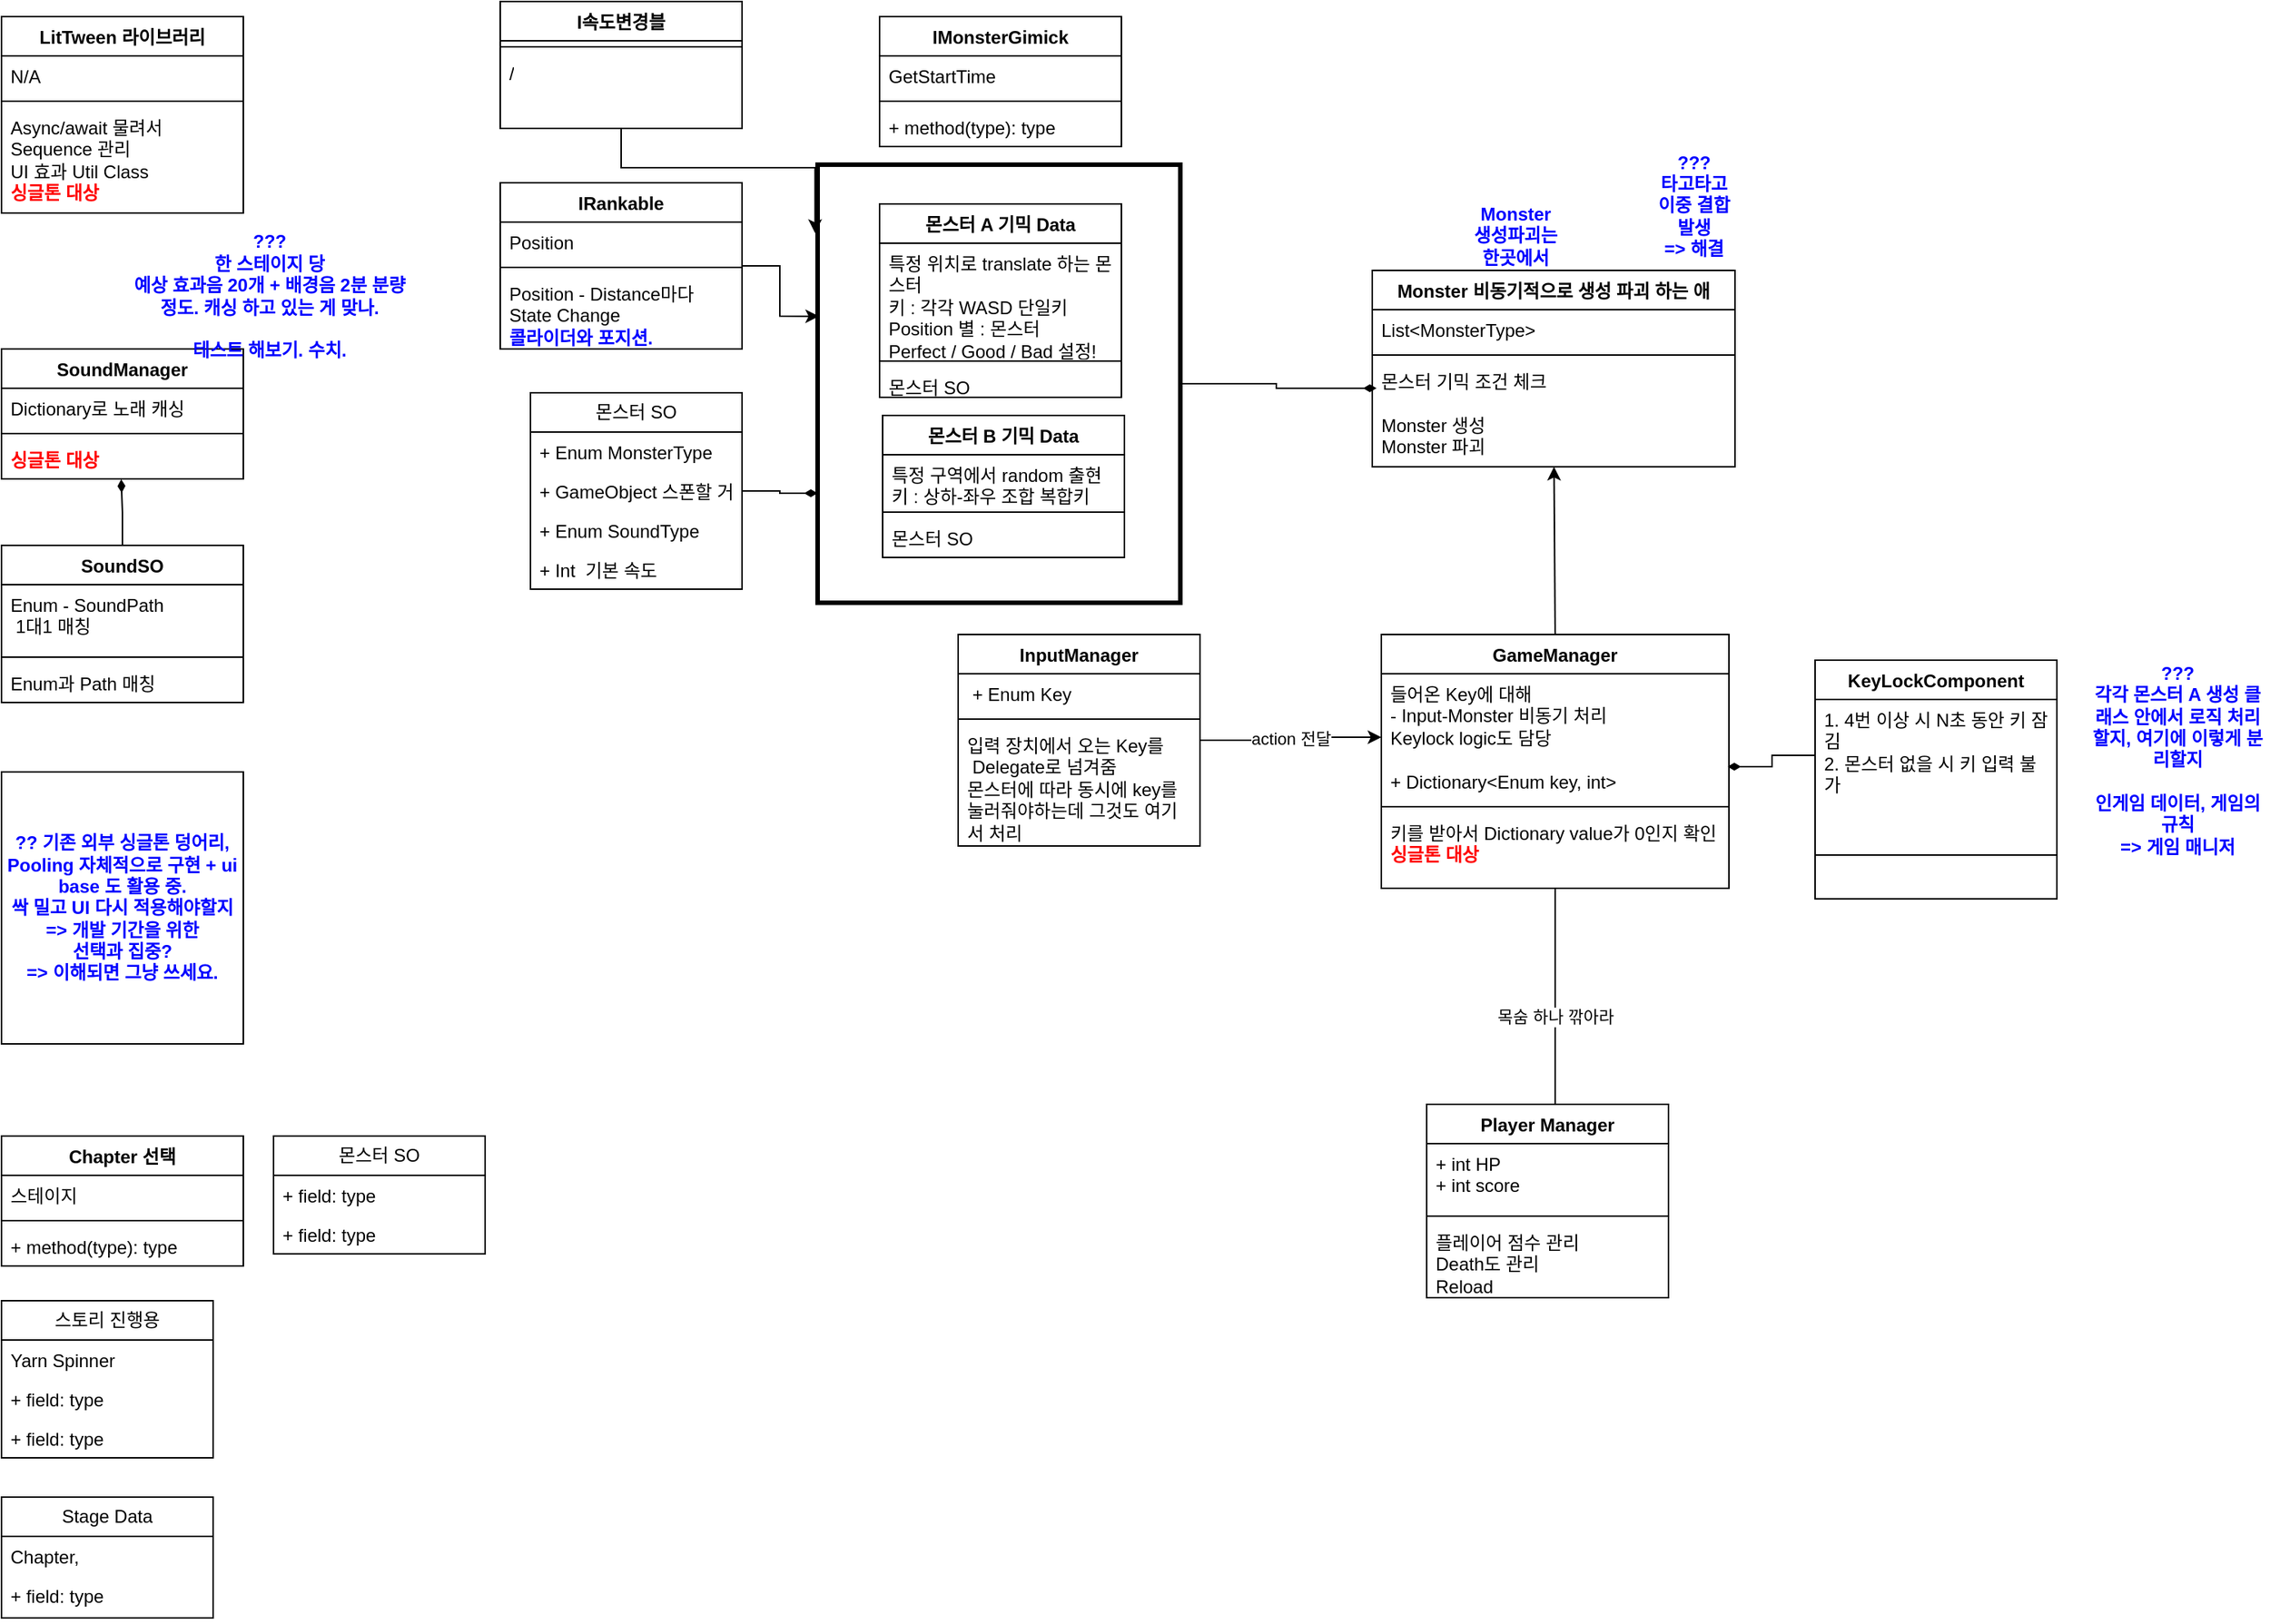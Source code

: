 <mxfile version="28.0.7">
  <diagram id="C5RBs43oDa-KdzZeNtuy" name="Page-1">
    <mxGraphModel dx="2427" dy="764" grid="1" gridSize="10" guides="1" tooltips="1" connect="1" arrows="1" fold="1" page="1" pageScale="1" pageWidth="827" pageHeight="1169" math="0" shadow="0">
      <root>
        <mxCell id="WIyWlLk6GJQsqaUBKTNV-0" />
        <mxCell id="WIyWlLk6GJQsqaUBKTNV-1" parent="WIyWlLk6GJQsqaUBKTNV-0" />
        <mxCell id="eRDrsS0399DTs5JLJluZ-113" value="" style="rounded=0;whiteSpace=wrap;html=1;fillColor=none;strokeWidth=3;" vertex="1" parent="WIyWlLk6GJQsqaUBKTNV-1">
          <mxGeometry x="-220" y="178" width="240" height="290" as="geometry" />
        </mxCell>
        <mxCell id="eRDrsS0399DTs5JLJluZ-138" style="edgeStyle=orthogonalEdgeStyle;rounded=0;orthogonalLoop=1;jettySize=auto;html=1;entryX=0;entryY=0.75;entryDx=0;entryDy=0;endArrow=diamondThin;endFill=1;" edge="1" parent="WIyWlLk6GJQsqaUBKTNV-1" source="eRDrsS0399DTs5JLJluZ-15" target="eRDrsS0399DTs5JLJluZ-113">
          <mxGeometry relative="1" as="geometry" />
        </mxCell>
        <mxCell id="eRDrsS0399DTs5JLJluZ-15" value="몬스터 SO" style="swimlane;fontStyle=0;childLayout=stackLayout;horizontal=1;startSize=26;fillColor=none;horizontalStack=0;resizeParent=1;resizeParentMax=0;resizeLast=0;collapsible=1;marginBottom=0;whiteSpace=wrap;html=1;" vertex="1" parent="WIyWlLk6GJQsqaUBKTNV-1">
          <mxGeometry x="-410" y="329" width="140" height="130" as="geometry" />
        </mxCell>
        <mxCell id="eRDrsS0399DTs5JLJluZ-16" value="+ Enum MonsterType" style="text;strokeColor=none;fillColor=none;align=left;verticalAlign=top;spacingLeft=4;spacingRight=4;overflow=hidden;rotatable=0;points=[[0,0.5],[1,0.5]];portConstraint=eastwest;whiteSpace=wrap;html=1;" vertex="1" parent="eRDrsS0399DTs5JLJluZ-15">
          <mxGeometry y="26" width="140" height="26" as="geometry" />
        </mxCell>
        <mxCell id="eRDrsS0399DTs5JLJluZ-17" value="+ GameObject 스폰할 거" style="text;strokeColor=none;fillColor=none;align=left;verticalAlign=top;spacingLeft=4;spacingRight=4;overflow=hidden;rotatable=0;points=[[0,0.5],[1,0.5]];portConstraint=eastwest;whiteSpace=wrap;html=1;" vertex="1" parent="eRDrsS0399DTs5JLJluZ-15">
          <mxGeometry y="52" width="140" height="26" as="geometry" />
        </mxCell>
        <mxCell id="eRDrsS0399DTs5JLJluZ-18" value="+ Enum SoundType" style="text;strokeColor=none;fillColor=none;align=left;verticalAlign=top;spacingLeft=4;spacingRight=4;overflow=hidden;rotatable=0;points=[[0,0.5],[1,0.5]];portConstraint=eastwest;whiteSpace=wrap;html=1;" vertex="1" parent="eRDrsS0399DTs5JLJluZ-15">
          <mxGeometry y="78" width="140" height="26" as="geometry" />
        </mxCell>
        <mxCell id="eRDrsS0399DTs5JLJluZ-130" value="+ Int&amp;nbsp; 기본 속도" style="text;strokeColor=none;fillColor=none;align=left;verticalAlign=top;spacingLeft=4;spacingRight=4;overflow=hidden;rotatable=0;points=[[0,0.5],[1,0.5]];portConstraint=eastwest;whiteSpace=wrap;html=1;" vertex="1" parent="eRDrsS0399DTs5JLJluZ-15">
          <mxGeometry y="104" width="140" height="26" as="geometry" />
        </mxCell>
        <mxCell id="eRDrsS0399DTs5JLJluZ-143" value="action 전달" style="edgeStyle=orthogonalEdgeStyle;rounded=0;orthogonalLoop=1;jettySize=auto;html=1;entryX=0;entryY=0.5;entryDx=0;entryDy=0;" edge="1" parent="WIyWlLk6GJQsqaUBKTNV-1" source="eRDrsS0399DTs5JLJluZ-20" target="eRDrsS0399DTs5JLJluZ-140">
          <mxGeometry relative="1" as="geometry" />
        </mxCell>
        <mxCell id="eRDrsS0399DTs5JLJluZ-20" value="InputManager" style="swimlane;fontStyle=1;align=center;verticalAlign=top;childLayout=stackLayout;horizontal=1;startSize=26;horizontalStack=0;resizeParent=1;resizeParentMax=0;resizeLast=0;collapsible=1;marginBottom=0;whiteSpace=wrap;html=1;" vertex="1" parent="WIyWlLk6GJQsqaUBKTNV-1">
          <mxGeometry x="-127" y="489" width="160" height="140" as="geometry" />
        </mxCell>
        <mxCell id="eRDrsS0399DTs5JLJluZ-21" value="&amp;nbsp;+ Enum Key" style="text;strokeColor=none;fillColor=none;align=left;verticalAlign=top;spacingLeft=4;spacingRight=4;overflow=hidden;rotatable=0;points=[[0,0.5],[1,0.5]];portConstraint=eastwest;whiteSpace=wrap;html=1;" vertex="1" parent="eRDrsS0399DTs5JLJluZ-20">
          <mxGeometry y="26" width="160" height="26" as="geometry" />
        </mxCell>
        <mxCell id="eRDrsS0399DTs5JLJluZ-22" value="" style="line;strokeWidth=1;fillColor=none;align=left;verticalAlign=middle;spacingTop=-1;spacingLeft=3;spacingRight=3;rotatable=0;labelPosition=right;points=[];portConstraint=eastwest;strokeColor=inherit;" vertex="1" parent="eRDrsS0399DTs5JLJluZ-20">
          <mxGeometry y="52" width="160" height="8" as="geometry" />
        </mxCell>
        <mxCell id="eRDrsS0399DTs5JLJluZ-23" value="입력 장치에서 오는 Key를&amp;nbsp;&lt;br&gt;&amp;nbsp;Delegate로 넘겨줌&lt;br&gt;몬스터에 따라 동시에 key를 눌러줘야하는데 그것도 여기서 처리" style="text;strokeColor=none;fillColor=none;align=left;verticalAlign=top;spacingLeft=4;spacingRight=4;overflow=hidden;rotatable=0;points=[[0,0.5],[1,0.5]];portConstraint=eastwest;whiteSpace=wrap;html=1;" vertex="1" parent="eRDrsS0399DTs5JLJluZ-20">
          <mxGeometry y="60" width="160" height="80" as="geometry" />
        </mxCell>
        <mxCell id="eRDrsS0399DTs5JLJluZ-66" value="목숨 하나 깎아라" style="edgeStyle=orthogonalEdgeStyle;rounded=0;orthogonalLoop=1;jettySize=auto;html=1;" edge="1" parent="WIyWlLk6GJQsqaUBKTNV-1" source="eRDrsS0399DTs5JLJluZ-142" target="eRDrsS0399DTs5JLJluZ-62">
          <mxGeometry relative="1" as="geometry">
            <Array as="points">
              <mxPoint x="268" y="750" />
              <mxPoint x="268" y="750" />
            </Array>
          </mxGeometry>
        </mxCell>
        <mxCell id="eRDrsS0399DTs5JLJluZ-41" value="&lt;b&gt;&lt;font style=&quot;color: rgb(0, 0, 255);&quot;&gt;???&lt;br&gt;타고타고&lt;br&gt;이중 결합 발생&lt;br&gt;=&amp;gt; 해결&lt;/font&gt;&lt;/b&gt;" style="text;html=1;align=center;verticalAlign=middle;whiteSpace=wrap;rounded=0;" vertex="1" parent="WIyWlLk6GJQsqaUBKTNV-1">
          <mxGeometry x="330" y="190" width="60" height="30" as="geometry" />
        </mxCell>
        <mxCell id="eRDrsS0399DTs5JLJluZ-47" value="LitTween 라이브러리" style="swimlane;fontStyle=1;align=center;verticalAlign=top;childLayout=stackLayout;horizontal=1;startSize=26;horizontalStack=0;resizeParent=1;resizeParentMax=0;resizeLast=0;collapsible=1;marginBottom=0;whiteSpace=wrap;html=1;" vertex="1" parent="WIyWlLk6GJQsqaUBKTNV-1">
          <mxGeometry x="-760" y="80" width="160" height="130" as="geometry" />
        </mxCell>
        <mxCell id="eRDrsS0399DTs5JLJluZ-48" value="N/A" style="text;strokeColor=none;fillColor=none;align=left;verticalAlign=top;spacingLeft=4;spacingRight=4;overflow=hidden;rotatable=0;points=[[0,0.5],[1,0.5]];portConstraint=eastwest;whiteSpace=wrap;html=1;" vertex="1" parent="eRDrsS0399DTs5JLJluZ-47">
          <mxGeometry y="26" width="160" height="26" as="geometry" />
        </mxCell>
        <mxCell id="eRDrsS0399DTs5JLJluZ-49" value="" style="line;strokeWidth=1;fillColor=none;align=left;verticalAlign=middle;spacingTop=-1;spacingLeft=3;spacingRight=3;rotatable=0;labelPosition=right;points=[];portConstraint=eastwest;strokeColor=inherit;" vertex="1" parent="eRDrsS0399DTs5JLJluZ-47">
          <mxGeometry y="52" width="160" height="8" as="geometry" />
        </mxCell>
        <mxCell id="eRDrsS0399DTs5JLJluZ-50" value="Async/await 물려서&lt;br&gt;Sequence 관리&lt;div&gt;UI 효과 Util Class&lt;/div&gt;&lt;div&gt;&lt;b&gt;&lt;font style=&quot;color: rgb(255, 0, 0);&quot;&gt;싱글톤 대상&lt;/font&gt;&lt;/b&gt;&lt;/div&gt;" style="text;strokeColor=none;fillColor=none;align=left;verticalAlign=top;spacingLeft=4;spacingRight=4;overflow=hidden;rotatable=0;points=[[0,0.5],[1,0.5]];portConstraint=eastwest;whiteSpace=wrap;html=1;" vertex="1" parent="eRDrsS0399DTs5JLJluZ-47">
          <mxGeometry y="60" width="160" height="70" as="geometry" />
        </mxCell>
        <mxCell id="eRDrsS0399DTs5JLJluZ-51" value="SoundManager" style="swimlane;fontStyle=1;align=center;verticalAlign=top;childLayout=stackLayout;horizontal=1;startSize=26;horizontalStack=0;resizeParent=1;resizeParentMax=0;resizeLast=0;collapsible=1;marginBottom=0;whiteSpace=wrap;html=1;" vertex="1" parent="WIyWlLk6GJQsqaUBKTNV-1">
          <mxGeometry x="-760" y="300" width="160" height="86" as="geometry" />
        </mxCell>
        <mxCell id="eRDrsS0399DTs5JLJluZ-52" value="Dictionary로 노래 캐싱" style="text;strokeColor=none;fillColor=none;align=left;verticalAlign=top;spacingLeft=4;spacingRight=4;overflow=hidden;rotatable=0;points=[[0,0.5],[1,0.5]];portConstraint=eastwest;whiteSpace=wrap;html=1;" vertex="1" parent="eRDrsS0399DTs5JLJluZ-51">
          <mxGeometry y="26" width="160" height="26" as="geometry" />
        </mxCell>
        <mxCell id="eRDrsS0399DTs5JLJluZ-53" value="" style="line;strokeWidth=1;fillColor=none;align=left;verticalAlign=middle;spacingTop=-1;spacingLeft=3;spacingRight=3;rotatable=0;labelPosition=right;points=[];portConstraint=eastwest;strokeColor=inherit;" vertex="1" parent="eRDrsS0399DTs5JLJluZ-51">
          <mxGeometry y="52" width="160" height="8" as="geometry" />
        </mxCell>
        <mxCell id="eRDrsS0399DTs5JLJluZ-54" value="&lt;div&gt;&lt;b style=&quot;background-color: transparent; color: light-dark(rgb(0, 0, 0), rgb(255, 255, 255));&quot;&gt;&lt;font style=&quot;color: rgb(255, 0, 0);&quot;&gt;싱글톤 대상&lt;/font&gt;&lt;/b&gt;&lt;/div&gt;" style="text;strokeColor=none;fillColor=none;align=left;verticalAlign=top;spacingLeft=4;spacingRight=4;overflow=hidden;rotatable=0;points=[[0,0.5],[1,0.5]];portConstraint=eastwest;whiteSpace=wrap;html=1;" vertex="1" parent="eRDrsS0399DTs5JLJluZ-51">
          <mxGeometry y="60" width="160" height="26" as="geometry" />
        </mxCell>
        <mxCell id="eRDrsS0399DTs5JLJluZ-55" value="SoundSO" style="swimlane;fontStyle=1;align=center;verticalAlign=top;childLayout=stackLayout;horizontal=1;startSize=26;horizontalStack=0;resizeParent=1;resizeParentMax=0;resizeLast=0;collapsible=1;marginBottom=0;whiteSpace=wrap;html=1;" vertex="1" parent="WIyWlLk6GJQsqaUBKTNV-1">
          <mxGeometry x="-760" y="430" width="160" height="104" as="geometry" />
        </mxCell>
        <mxCell id="eRDrsS0399DTs5JLJluZ-56" value="Enum - SoundPath&lt;br&gt;&amp;nbsp;1대1 매칭" style="text;strokeColor=none;fillColor=none;align=left;verticalAlign=top;spacingLeft=4;spacingRight=4;overflow=hidden;rotatable=0;points=[[0,0.5],[1,0.5]];portConstraint=eastwest;whiteSpace=wrap;html=1;" vertex="1" parent="eRDrsS0399DTs5JLJluZ-55">
          <mxGeometry y="26" width="160" height="44" as="geometry" />
        </mxCell>
        <mxCell id="eRDrsS0399DTs5JLJluZ-57" value="" style="line;strokeWidth=1;fillColor=none;align=left;verticalAlign=middle;spacingTop=-1;spacingLeft=3;spacingRight=3;rotatable=0;labelPosition=right;points=[];portConstraint=eastwest;strokeColor=inherit;" vertex="1" parent="eRDrsS0399DTs5JLJluZ-55">
          <mxGeometry y="70" width="160" height="8" as="geometry" />
        </mxCell>
        <mxCell id="eRDrsS0399DTs5JLJluZ-58" value="&lt;font style=&quot;color: rgb(0, 0, 0);&quot;&gt;Enum과 Path 매칭&lt;/font&gt;" style="text;strokeColor=none;fillColor=none;align=left;verticalAlign=top;spacingLeft=4;spacingRight=4;overflow=hidden;rotatable=0;points=[[0,0.5],[1,0.5]];portConstraint=eastwest;whiteSpace=wrap;html=1;" vertex="1" parent="eRDrsS0399DTs5JLJluZ-55">
          <mxGeometry y="78" width="160" height="26" as="geometry" />
        </mxCell>
        <mxCell id="eRDrsS0399DTs5JLJluZ-59" style="edgeStyle=orthogonalEdgeStyle;rounded=0;orthogonalLoop=1;jettySize=auto;html=1;entryX=0.495;entryY=1.011;entryDx=0;entryDy=0;entryPerimeter=0;endArrow=diamondThin;endFill=1;" edge="1" parent="WIyWlLk6GJQsqaUBKTNV-1" source="eRDrsS0399DTs5JLJluZ-55" target="eRDrsS0399DTs5JLJluZ-54">
          <mxGeometry relative="1" as="geometry" />
        </mxCell>
        <mxCell id="eRDrsS0399DTs5JLJluZ-61" value="Player Manager" style="swimlane;fontStyle=1;align=center;verticalAlign=top;childLayout=stackLayout;horizontal=1;startSize=26;horizontalStack=0;resizeParent=1;resizeParentMax=0;resizeLast=0;collapsible=1;marginBottom=0;whiteSpace=wrap;html=1;" vertex="1" parent="WIyWlLk6GJQsqaUBKTNV-1">
          <mxGeometry x="183" y="800" width="160" height="128" as="geometry" />
        </mxCell>
        <mxCell id="eRDrsS0399DTs5JLJluZ-62" value="+ int HP&lt;br&gt;+ int score" style="text;strokeColor=none;fillColor=none;align=left;verticalAlign=top;spacingLeft=4;spacingRight=4;overflow=hidden;rotatable=0;points=[[0,0.5],[1,0.5]];portConstraint=eastwest;whiteSpace=wrap;html=1;" vertex="1" parent="eRDrsS0399DTs5JLJluZ-61">
          <mxGeometry y="26" width="160" height="44" as="geometry" />
        </mxCell>
        <mxCell id="eRDrsS0399DTs5JLJluZ-63" value="" style="line;strokeWidth=1;fillColor=none;align=left;verticalAlign=middle;spacingTop=-1;spacingLeft=3;spacingRight=3;rotatable=0;labelPosition=right;points=[];portConstraint=eastwest;strokeColor=inherit;" vertex="1" parent="eRDrsS0399DTs5JLJluZ-61">
          <mxGeometry y="70" width="160" height="8" as="geometry" />
        </mxCell>
        <mxCell id="eRDrsS0399DTs5JLJluZ-64" value="플레이어 점수 관리&lt;br&gt;Death도 관리&lt;br&gt;Reload" style="text;strokeColor=none;fillColor=none;align=left;verticalAlign=top;spacingLeft=4;spacingRight=4;overflow=hidden;rotatable=0;points=[[0,0.5],[1,0.5]];portConstraint=eastwest;whiteSpace=wrap;html=1;" vertex="1" parent="eRDrsS0399DTs5JLJluZ-61">
          <mxGeometry y="78" width="160" height="50" as="geometry" />
        </mxCell>
        <mxCell id="eRDrsS0399DTs5JLJluZ-68" value="&lt;b&gt;&lt;font style=&quot;color: rgb(0, 0, 255);&quot;&gt;?? 기존 외부 싱글톤 덩어리,&lt;br&gt;Pooling 자체적으로 구현 + ui base 도 활용 중.&lt;br&gt;싹 밀고 UI 다시 적용해야할지&lt;br&gt;=&amp;gt; 개발 기간을 위한 &lt;br&gt;선택과 집중?&lt;br&gt;&lt;/font&gt;&lt;/b&gt;&lt;div&gt;&lt;b&gt;&lt;font style=&quot;color: rgb(0, 0, 255);&quot;&gt;=&amp;gt; 이해되면 그냥 쓰세요.&lt;/font&gt;&lt;/b&gt;&lt;/div&gt;" style="rounded=0;whiteSpace=wrap;html=1;" vertex="1" parent="WIyWlLk6GJQsqaUBKTNV-1">
          <mxGeometry x="-760" y="580" width="160" height="180" as="geometry" />
        </mxCell>
        <mxCell id="eRDrsS0399DTs5JLJluZ-74" value="&lt;b&gt;&lt;font&gt;&lt;font style=&quot;color: rgb(0, 0, 255);&quot;&gt;???&lt;br&gt;한 스테이지 당 &lt;br&gt;예상 효과음 20개 + 배경음 2분 분량 정도. 캐싱 하고 있는 게 맞나.&lt;br&gt;&lt;br&gt;테스트 해보기. 수치.&lt;/font&gt;&lt;br&gt;&lt;/font&gt;&lt;/b&gt;" style="text;html=1;align=center;verticalAlign=middle;whiteSpace=wrap;rounded=0;" vertex="1" parent="WIyWlLk6GJQsqaUBKTNV-1">
          <mxGeometry x="-680" y="250" width="195" height="30" as="geometry" />
        </mxCell>
        <mxCell id="eRDrsS0399DTs5JLJluZ-76" value="KeyLockComponent" style="swimlane;fontStyle=1;align=center;verticalAlign=top;childLayout=stackLayout;horizontal=1;startSize=26;horizontalStack=0;resizeParent=1;resizeParentMax=0;resizeLast=0;collapsible=1;marginBottom=0;whiteSpace=wrap;html=1;" vertex="1" parent="WIyWlLk6GJQsqaUBKTNV-1">
          <mxGeometry x="440" y="506" width="160" height="158" as="geometry" />
        </mxCell>
        <mxCell id="eRDrsS0399DTs5JLJluZ-77" value="1. 4번 이상 시 N초 동안 키 잠김&lt;br&gt;2. 몬스터 없을 시 키 입력 불가" style="text;strokeColor=none;fillColor=none;align=left;verticalAlign=top;spacingLeft=4;spacingRight=4;overflow=hidden;rotatable=0;points=[[0,0.5],[1,0.5]];portConstraint=eastwest;whiteSpace=wrap;html=1;" vertex="1" parent="eRDrsS0399DTs5JLJluZ-76">
          <mxGeometry y="26" width="160" height="74" as="geometry" />
        </mxCell>
        <mxCell id="eRDrsS0399DTs5JLJluZ-78" value="" style="line;strokeWidth=1;fillColor=none;align=left;verticalAlign=middle;spacingTop=-1;spacingLeft=3;spacingRight=3;rotatable=0;labelPosition=right;points=[];portConstraint=eastwest;strokeColor=inherit;" vertex="1" parent="eRDrsS0399DTs5JLJluZ-76">
          <mxGeometry y="100" width="160" height="58" as="geometry" />
        </mxCell>
        <mxCell id="eRDrsS0399DTs5JLJluZ-84" value="&lt;b&gt;&lt;font style=&quot;color: rgb(0, 0, 255);&quot;&gt;???&lt;br&gt;각각 몬스터 A 생성 클래스 안에서 로직 처리할지, 여기에 이렇게 분리할지&lt;br&gt;&lt;br&gt;인게임 데이터, 게임의 규칙&lt;br&gt;&lt;/font&gt;&lt;/b&gt;&lt;div&gt;&lt;b&gt;&lt;font style=&quot;color: rgb(0, 0, 255);&quot;&gt;=&amp;gt; 게임 매니저&lt;/font&gt;&lt;/b&gt;&lt;/div&gt;" style="text;html=1;align=center;verticalAlign=middle;whiteSpace=wrap;rounded=0;" vertex="1" parent="WIyWlLk6GJQsqaUBKTNV-1">
          <mxGeometry x="620" y="559" width="120" height="26" as="geometry" />
        </mxCell>
        <mxCell id="eRDrsS0399DTs5JLJluZ-87" value="&lt;span style=&quot;text-wrap-mode: nowrap;&quot;&gt;&lt;b&gt;&lt;font style=&quot;color: rgb(0, 0, 255);&quot;&gt;Monster 생성파괴는 한곳에서 하기!&lt;/font&gt;&lt;/b&gt;&lt;/span&gt;" style="text;html=1;align=center;verticalAlign=middle;whiteSpace=wrap;rounded=0;" vertex="1" parent="WIyWlLk6GJQsqaUBKTNV-1">
          <mxGeometry x="212" y="217" width="60" height="30" as="geometry" />
        </mxCell>
        <mxCell id="eRDrsS0399DTs5JLJluZ-95" value="몬스터 A 기믹 Data" style="swimlane;fontStyle=1;align=center;verticalAlign=top;childLayout=stackLayout;horizontal=1;startSize=26;horizontalStack=0;resizeParent=1;resizeParentMax=0;resizeLast=0;collapsible=1;marginBottom=0;whiteSpace=wrap;html=1;" vertex="1" parent="WIyWlLk6GJQsqaUBKTNV-1">
          <mxGeometry x="-179" y="204" width="160" height="128" as="geometry" />
        </mxCell>
        <mxCell id="eRDrsS0399DTs5JLJluZ-96" value="&lt;span style=&quot;text-wrap-mode: nowrap;&quot;&gt;특정 위치로 translate 하는 몬스터&lt;/span&gt;&lt;br style=&quot;padding: 0px; margin: 0px; text-wrap-mode: nowrap;&quot;&gt;&lt;span style=&quot;text-wrap-mode: nowrap;&quot;&gt;키 : 각각 WASD 단일키&lt;/span&gt;&lt;br style=&quot;padding: 0px; margin: 0px; text-wrap-mode: nowrap;&quot;&gt;&lt;span style=&quot;text-wrap-mode: nowrap;&quot;&gt;Position 별 : 몬스터&amp;nbsp;&lt;/span&gt;&lt;br style=&quot;padding: 0px; margin: 0px; text-wrap-mode: nowrap;&quot;&gt;&lt;span style=&quot;text-wrap-mode: nowrap;&quot;&gt;Perfect / Good / Bad 설정!&lt;br&gt;&lt;/span&gt;" style="text;strokeColor=none;fillColor=none;align=left;verticalAlign=top;spacingLeft=4;spacingRight=4;overflow=hidden;rotatable=0;points=[[0,0.5],[1,0.5]];portConstraint=eastwest;whiteSpace=wrap;html=1;" vertex="1" parent="eRDrsS0399DTs5JLJluZ-95">
          <mxGeometry y="26" width="160" height="74" as="geometry" />
        </mxCell>
        <mxCell id="eRDrsS0399DTs5JLJluZ-97" value="" style="line;strokeWidth=1;fillColor=none;align=left;verticalAlign=middle;spacingTop=-1;spacingLeft=3;spacingRight=3;rotatable=0;labelPosition=right;points=[];portConstraint=eastwest;strokeColor=inherit;" vertex="1" parent="eRDrsS0399DTs5JLJluZ-95">
          <mxGeometry y="100" width="160" height="8" as="geometry" />
        </mxCell>
        <mxCell id="eRDrsS0399DTs5JLJluZ-98" value="&lt;span style=&quot;text-wrap-mode: nowrap;&quot;&gt;몬스터 SO&lt;/span&gt;" style="text;strokeColor=none;fillColor=none;align=left;verticalAlign=top;spacingLeft=4;spacingRight=4;overflow=hidden;rotatable=0;points=[[0,0.5],[1,0.5]];portConstraint=eastwest;whiteSpace=wrap;html=1;" vertex="1" parent="eRDrsS0399DTs5JLJluZ-95">
          <mxGeometry y="108" width="160" height="20" as="geometry" />
        </mxCell>
        <mxCell id="eRDrsS0399DTs5JLJluZ-100" value="&lt;span style=&quot;text-wrap-mode: nowrap;&quot;&gt;몬스터 B 기믹 Data&lt;/span&gt;" style="swimlane;fontStyle=1;align=center;verticalAlign=top;childLayout=stackLayout;horizontal=1;startSize=26;horizontalStack=0;resizeParent=1;resizeParentMax=0;resizeLast=0;collapsible=1;marginBottom=0;whiteSpace=wrap;html=1;" vertex="1" parent="WIyWlLk6GJQsqaUBKTNV-1">
          <mxGeometry x="-177" y="344" width="160" height="94" as="geometry" />
        </mxCell>
        <mxCell id="eRDrsS0399DTs5JLJluZ-101" value="&lt;span style=&quot;text-wrap-mode: nowrap;&quot;&gt;특정 구역에서 random 출현&lt;/span&gt;&lt;br style=&quot;padding: 0px; margin: 0px; text-wrap-mode: nowrap;&quot;&gt;&lt;span style=&quot;text-wrap-mode: nowrap;&quot;&gt;키 : 상하-좌우 조합 복합키&lt;/span&gt;" style="text;strokeColor=none;fillColor=none;align=left;verticalAlign=top;spacingLeft=4;spacingRight=4;overflow=hidden;rotatable=0;points=[[0,0.5],[1,0.5]];portConstraint=eastwest;whiteSpace=wrap;html=1;" vertex="1" parent="eRDrsS0399DTs5JLJluZ-100">
          <mxGeometry y="26" width="160" height="34" as="geometry" />
        </mxCell>
        <mxCell id="eRDrsS0399DTs5JLJluZ-102" value="" style="line;strokeWidth=1;fillColor=none;align=left;verticalAlign=middle;spacingTop=-1;spacingLeft=3;spacingRight=3;rotatable=0;labelPosition=right;points=[];portConstraint=eastwest;strokeColor=inherit;" vertex="1" parent="eRDrsS0399DTs5JLJluZ-100">
          <mxGeometry y="60" width="160" height="8" as="geometry" />
        </mxCell>
        <mxCell id="eRDrsS0399DTs5JLJluZ-103" value="&lt;span style=&quot;text-wrap-mode: nowrap;&quot;&gt;몬스터 SO&lt;/span&gt;" style="text;strokeColor=none;fillColor=none;align=left;verticalAlign=top;spacingLeft=4;spacingRight=4;overflow=hidden;rotatable=0;points=[[0,0.5],[1,0.5]];portConstraint=eastwest;whiteSpace=wrap;html=1;" vertex="1" parent="eRDrsS0399DTs5JLJluZ-100">
          <mxGeometry y="68" width="160" height="26" as="geometry" />
        </mxCell>
        <mxCell id="eRDrsS0399DTs5JLJluZ-104" value="Monster 비동기적으로 생성 파괴 하는 애" style="swimlane;fontStyle=1;align=center;verticalAlign=top;childLayout=stackLayout;horizontal=1;startSize=26;horizontalStack=0;resizeParent=1;resizeParentMax=0;resizeLast=0;collapsible=1;marginBottom=0;whiteSpace=wrap;html=1;" vertex="1" parent="WIyWlLk6GJQsqaUBKTNV-1">
          <mxGeometry x="147" y="248" width="240" height="130" as="geometry" />
        </mxCell>
        <mxCell id="eRDrsS0399DTs5JLJluZ-105" value="List&amp;lt;MonsterType&amp;gt;" style="text;strokeColor=none;fillColor=none;align=left;verticalAlign=top;spacingLeft=4;spacingRight=4;overflow=hidden;rotatable=0;points=[[0,0.5],[1,0.5]];portConstraint=eastwest;whiteSpace=wrap;html=1;" vertex="1" parent="eRDrsS0399DTs5JLJluZ-104">
          <mxGeometry y="26" width="240" height="26" as="geometry" />
        </mxCell>
        <mxCell id="eRDrsS0399DTs5JLJluZ-106" value="" style="line;strokeWidth=1;fillColor=none;align=left;verticalAlign=middle;spacingTop=-1;spacingLeft=3;spacingRight=3;rotatable=0;labelPosition=right;points=[];portConstraint=eastwest;strokeColor=inherit;" vertex="1" parent="eRDrsS0399DTs5JLJluZ-104">
          <mxGeometry y="52" width="240" height="8" as="geometry" />
        </mxCell>
        <mxCell id="eRDrsS0399DTs5JLJluZ-107" value="몬스터 기믹 조건 체크&lt;br&gt;&lt;br&gt;Monster 생성&lt;div&gt;Monster 파괴&lt;br&gt;&lt;/div&gt;" style="text;strokeColor=none;fillColor=none;align=left;verticalAlign=top;spacingLeft=4;spacingRight=4;overflow=hidden;rotatable=0;points=[[0,0.5],[1,0.5]];portConstraint=eastwest;whiteSpace=wrap;html=1;" vertex="1" parent="eRDrsS0399DTs5JLJluZ-104">
          <mxGeometry y="60" width="240" height="70" as="geometry" />
        </mxCell>
        <mxCell id="eRDrsS0399DTs5JLJluZ-108" value="IMonsterGimick" style="swimlane;fontStyle=1;align=center;verticalAlign=top;childLayout=stackLayout;horizontal=1;startSize=26;horizontalStack=0;resizeParent=1;resizeParentMax=0;resizeLast=0;collapsible=1;marginBottom=0;whiteSpace=wrap;html=1;" vertex="1" parent="WIyWlLk6GJQsqaUBKTNV-1">
          <mxGeometry x="-179" y="80" width="160" height="86" as="geometry" />
        </mxCell>
        <mxCell id="eRDrsS0399DTs5JLJluZ-109" value="GetStartTime" style="text;strokeColor=none;fillColor=none;align=left;verticalAlign=top;spacingLeft=4;spacingRight=4;overflow=hidden;rotatable=0;points=[[0,0.5],[1,0.5]];portConstraint=eastwest;whiteSpace=wrap;html=1;" vertex="1" parent="eRDrsS0399DTs5JLJluZ-108">
          <mxGeometry y="26" width="160" height="26" as="geometry" />
        </mxCell>
        <mxCell id="eRDrsS0399DTs5JLJluZ-110" value="" style="line;strokeWidth=1;fillColor=none;align=left;verticalAlign=middle;spacingTop=-1;spacingLeft=3;spacingRight=3;rotatable=0;labelPosition=right;points=[];portConstraint=eastwest;strokeColor=inherit;" vertex="1" parent="eRDrsS0399DTs5JLJluZ-108">
          <mxGeometry y="52" width="160" height="8" as="geometry" />
        </mxCell>
        <mxCell id="eRDrsS0399DTs5JLJluZ-111" value="+ method(type): type" style="text;strokeColor=none;fillColor=none;align=left;verticalAlign=top;spacingLeft=4;spacingRight=4;overflow=hidden;rotatable=0;points=[[0,0.5],[1,0.5]];portConstraint=eastwest;whiteSpace=wrap;html=1;" vertex="1" parent="eRDrsS0399DTs5JLJluZ-108">
          <mxGeometry y="60" width="160" height="26" as="geometry" />
        </mxCell>
        <mxCell id="eRDrsS0399DTs5JLJluZ-120" style="edgeStyle=orthogonalEdgeStyle;rounded=0;orthogonalLoop=1;jettySize=auto;html=1;exitX=1;exitY=0.5;exitDx=0;exitDy=0;entryX=0.012;entryY=0.257;entryDx=0;entryDy=0;entryPerimeter=0;endArrow=diamondThin;endFill=1;" edge="1" parent="WIyWlLk6GJQsqaUBKTNV-1" source="eRDrsS0399DTs5JLJluZ-113" target="eRDrsS0399DTs5JLJluZ-107">
          <mxGeometry relative="1" as="geometry" />
        </mxCell>
        <mxCell id="eRDrsS0399DTs5JLJluZ-121" value="IRankable" style="swimlane;fontStyle=1;align=center;verticalAlign=top;childLayout=stackLayout;horizontal=1;startSize=26;horizontalStack=0;resizeParent=1;resizeParentMax=0;resizeLast=0;collapsible=1;marginBottom=0;whiteSpace=wrap;html=1;" vertex="1" parent="WIyWlLk6GJQsqaUBKTNV-1">
          <mxGeometry x="-430" y="190" width="160" height="110" as="geometry" />
        </mxCell>
        <mxCell id="eRDrsS0399DTs5JLJluZ-122" value="Position" style="text;strokeColor=none;fillColor=none;align=left;verticalAlign=top;spacingLeft=4;spacingRight=4;overflow=hidden;rotatable=0;points=[[0,0.5],[1,0.5]];portConstraint=eastwest;whiteSpace=wrap;html=1;" vertex="1" parent="eRDrsS0399DTs5JLJluZ-121">
          <mxGeometry y="26" width="160" height="26" as="geometry" />
        </mxCell>
        <mxCell id="eRDrsS0399DTs5JLJluZ-123" value="" style="line;strokeWidth=1;fillColor=none;align=left;verticalAlign=middle;spacingTop=-1;spacingLeft=3;spacingRight=3;rotatable=0;labelPosition=right;points=[];portConstraint=eastwest;strokeColor=inherit;" vertex="1" parent="eRDrsS0399DTs5JLJluZ-121">
          <mxGeometry y="52" width="160" height="8" as="geometry" />
        </mxCell>
        <mxCell id="eRDrsS0399DTs5JLJluZ-124" value="Position - Distance마다&amp;nbsp;&lt;br&gt;State Change&lt;br&gt;&lt;b style=&quot;text-align: center;&quot;&gt;&lt;font style=&quot;color: rgb(0, 0, 255);&quot;&gt;콜라이더와 포지션.&amp;nbsp;&lt;/font&gt;&lt;/b&gt;" style="text;strokeColor=none;fillColor=none;align=left;verticalAlign=top;spacingLeft=4;spacingRight=4;overflow=hidden;rotatable=0;points=[[0,0.5],[1,0.5]];portConstraint=eastwest;whiteSpace=wrap;html=1;" vertex="1" parent="eRDrsS0399DTs5JLJluZ-121">
          <mxGeometry y="60" width="160" height="50" as="geometry" />
        </mxCell>
        <mxCell id="eRDrsS0399DTs5JLJluZ-131" value="I속도변경블" style="swimlane;fontStyle=1;align=center;verticalAlign=top;childLayout=stackLayout;horizontal=1;startSize=26;horizontalStack=0;resizeParent=1;resizeParentMax=0;resizeLast=0;collapsible=1;marginBottom=0;whiteSpace=wrap;html=1;" vertex="1" parent="WIyWlLk6GJQsqaUBKTNV-1">
          <mxGeometry x="-430" y="70" width="160" height="84" as="geometry" />
        </mxCell>
        <mxCell id="eRDrsS0399DTs5JLJluZ-133" value="" style="line;strokeWidth=1;fillColor=none;align=left;verticalAlign=middle;spacingTop=-1;spacingLeft=3;spacingRight=3;rotatable=0;labelPosition=right;points=[];portConstraint=eastwest;strokeColor=inherit;" vertex="1" parent="eRDrsS0399DTs5JLJluZ-131">
          <mxGeometry y="26" width="160" height="8" as="geometry" />
        </mxCell>
        <mxCell id="eRDrsS0399DTs5JLJluZ-134" value="/" style="text;strokeColor=none;fillColor=none;align=left;verticalAlign=top;spacingLeft=4;spacingRight=4;overflow=hidden;rotatable=0;points=[[0,0.5],[1,0.5]];portConstraint=eastwest;whiteSpace=wrap;html=1;" vertex="1" parent="eRDrsS0399DTs5JLJluZ-131">
          <mxGeometry y="34" width="160" height="50" as="geometry" />
        </mxCell>
        <mxCell id="eRDrsS0399DTs5JLJluZ-136" style="edgeStyle=orthogonalEdgeStyle;rounded=0;orthogonalLoop=1;jettySize=auto;html=1;entryX=0.004;entryY=0.346;entryDx=0;entryDy=0;entryPerimeter=0;" edge="1" parent="WIyWlLk6GJQsqaUBKTNV-1" source="eRDrsS0399DTs5JLJluZ-121" target="eRDrsS0399DTs5JLJluZ-113">
          <mxGeometry relative="1" as="geometry" />
        </mxCell>
        <mxCell id="eRDrsS0399DTs5JLJluZ-137" style="edgeStyle=orthogonalEdgeStyle;rounded=0;orthogonalLoop=1;jettySize=auto;html=1;entryX=-0.007;entryY=0.156;entryDx=0;entryDy=0;entryPerimeter=0;" edge="1" parent="WIyWlLk6GJQsqaUBKTNV-1" source="eRDrsS0399DTs5JLJluZ-134" target="eRDrsS0399DTs5JLJluZ-113">
          <mxGeometry relative="1" as="geometry">
            <Array as="points">
              <mxPoint x="-350" y="180" />
              <mxPoint x="-222" y="180" />
            </Array>
          </mxGeometry>
        </mxCell>
        <mxCell id="eRDrsS0399DTs5JLJluZ-139" value="GameManager" style="swimlane;fontStyle=1;align=center;verticalAlign=top;childLayout=stackLayout;horizontal=1;startSize=26;horizontalStack=0;resizeParent=1;resizeParentMax=0;resizeLast=0;collapsible=1;marginBottom=0;whiteSpace=wrap;html=1;" vertex="1" parent="WIyWlLk6GJQsqaUBKTNV-1">
          <mxGeometry x="153" y="489" width="230" height="168" as="geometry" />
        </mxCell>
        <mxCell id="eRDrsS0399DTs5JLJluZ-140" value="&lt;div&gt;&lt;span style=&quot;text-align: center;&quot;&gt;들어온 Key에 대해&lt;/span&gt;&lt;/div&gt;&lt;div&gt;&lt;span style=&quot;text-align: center;&quot;&gt;- Input-Monster 비동기 처리&lt;/span&gt;&lt;div&gt;&lt;span style=&quot;text-align: center;&quot;&gt;Keylock logic도 담당&lt;/span&gt;&lt;/div&gt;&lt;span style=&quot;text-align: center;&quot;&gt;&lt;br&gt;&lt;/span&gt;&lt;/div&gt;&lt;div&gt;+ Dictionary&amp;lt;Enum key, int&amp;gt;&lt;span style=&quot;text-align: center;&quot;&gt;&lt;/span&gt;&lt;/div&gt;" style="text;strokeColor=none;fillColor=none;align=left;verticalAlign=top;spacingLeft=4;spacingRight=4;overflow=hidden;rotatable=0;points=[[0,0.5],[1,0.5]];portConstraint=eastwest;whiteSpace=wrap;html=1;" vertex="1" parent="eRDrsS0399DTs5JLJluZ-139">
          <mxGeometry y="26" width="230" height="84" as="geometry" />
        </mxCell>
        <mxCell id="eRDrsS0399DTs5JLJluZ-141" value="" style="line;strokeWidth=1;fillColor=none;align=left;verticalAlign=middle;spacingTop=-1;spacingLeft=3;spacingRight=3;rotatable=0;labelPosition=right;points=[];portConstraint=eastwest;strokeColor=inherit;" vertex="1" parent="eRDrsS0399DTs5JLJluZ-139">
          <mxGeometry y="110" width="230" height="8" as="geometry" />
        </mxCell>
        <mxCell id="eRDrsS0399DTs5JLJluZ-142" value="키를 받아서 Dictionary value가 0인지 확인&lt;div&gt;&lt;b&gt;&lt;font style=&quot;color: rgb(255, 0, 0);&quot;&gt;싱글톤 대상&lt;/font&gt;&lt;/b&gt;&lt;/div&gt;" style="text;strokeColor=none;fillColor=none;align=left;verticalAlign=top;spacingLeft=4;spacingRight=4;overflow=hidden;rotatable=0;points=[[0,0.5],[1,0.5]];portConstraint=eastwest;whiteSpace=wrap;html=1;" vertex="1" parent="eRDrsS0399DTs5JLJluZ-139">
          <mxGeometry y="118" width="230" height="50" as="geometry" />
        </mxCell>
        <mxCell id="eRDrsS0399DTs5JLJluZ-144" style="edgeStyle=orthogonalEdgeStyle;rounded=0;orthogonalLoop=1;jettySize=auto;html=1;entryX=0.996;entryY=0.732;entryDx=0;entryDy=0;entryPerimeter=0;endArrow=diamondThin;endFill=1;" edge="1" parent="WIyWlLk6GJQsqaUBKTNV-1" source="eRDrsS0399DTs5JLJluZ-77" target="eRDrsS0399DTs5JLJluZ-140">
          <mxGeometry relative="1" as="geometry" />
        </mxCell>
        <mxCell id="eRDrsS0399DTs5JLJluZ-145" value="스토리 진행용" style="swimlane;fontStyle=0;childLayout=stackLayout;horizontal=1;startSize=26;fillColor=none;horizontalStack=0;resizeParent=1;resizeParentMax=0;resizeLast=0;collapsible=1;marginBottom=0;whiteSpace=wrap;html=1;" vertex="1" parent="WIyWlLk6GJQsqaUBKTNV-1">
          <mxGeometry x="-760" y="930" width="140" height="104" as="geometry" />
        </mxCell>
        <mxCell id="eRDrsS0399DTs5JLJluZ-146" value="Yarn Spinner" style="text;strokeColor=none;fillColor=none;align=left;verticalAlign=top;spacingLeft=4;spacingRight=4;overflow=hidden;rotatable=0;points=[[0,0.5],[1,0.5]];portConstraint=eastwest;whiteSpace=wrap;html=1;" vertex="1" parent="eRDrsS0399DTs5JLJluZ-145">
          <mxGeometry y="26" width="140" height="26" as="geometry" />
        </mxCell>
        <mxCell id="eRDrsS0399DTs5JLJluZ-147" value="+ field: type" style="text;strokeColor=none;fillColor=none;align=left;verticalAlign=top;spacingLeft=4;spacingRight=4;overflow=hidden;rotatable=0;points=[[0,0.5],[1,0.5]];portConstraint=eastwest;whiteSpace=wrap;html=1;" vertex="1" parent="eRDrsS0399DTs5JLJluZ-145">
          <mxGeometry y="52" width="140" height="26" as="geometry" />
        </mxCell>
        <mxCell id="eRDrsS0399DTs5JLJluZ-148" value="+ field: type" style="text;strokeColor=none;fillColor=none;align=left;verticalAlign=top;spacingLeft=4;spacingRight=4;overflow=hidden;rotatable=0;points=[[0,0.5],[1,0.5]];portConstraint=eastwest;whiteSpace=wrap;html=1;" vertex="1" parent="eRDrsS0399DTs5JLJluZ-145">
          <mxGeometry y="78" width="140" height="26" as="geometry" />
        </mxCell>
        <mxCell id="eRDrsS0399DTs5JLJluZ-153" value="몬스터 SO" style="swimlane;fontStyle=0;childLayout=stackLayout;horizontal=1;startSize=26;fillColor=none;horizontalStack=0;resizeParent=1;resizeParentMax=0;resizeLast=0;collapsible=1;marginBottom=0;whiteSpace=wrap;html=1;" vertex="1" parent="WIyWlLk6GJQsqaUBKTNV-1">
          <mxGeometry x="-580" y="821" width="140" height="78" as="geometry" />
        </mxCell>
        <mxCell id="eRDrsS0399DTs5JLJluZ-155" value="+ field: type" style="text;strokeColor=none;fillColor=none;align=left;verticalAlign=top;spacingLeft=4;spacingRight=4;overflow=hidden;rotatable=0;points=[[0,0.5],[1,0.5]];portConstraint=eastwest;whiteSpace=wrap;html=1;" vertex="1" parent="eRDrsS0399DTs5JLJluZ-153">
          <mxGeometry y="26" width="140" height="26" as="geometry" />
        </mxCell>
        <mxCell id="eRDrsS0399DTs5JLJluZ-156" value="+ field: type" style="text;strokeColor=none;fillColor=none;align=left;verticalAlign=top;spacingLeft=4;spacingRight=4;overflow=hidden;rotatable=0;points=[[0,0.5],[1,0.5]];portConstraint=eastwest;whiteSpace=wrap;html=1;" vertex="1" parent="eRDrsS0399DTs5JLJluZ-153">
          <mxGeometry y="52" width="140" height="26" as="geometry" />
        </mxCell>
        <mxCell id="eRDrsS0399DTs5JLJluZ-157" value="Stage Data" style="swimlane;fontStyle=0;childLayout=stackLayout;horizontal=1;startSize=26;fillColor=none;horizontalStack=0;resizeParent=1;resizeParentMax=0;resizeLast=0;collapsible=1;marginBottom=0;whiteSpace=wrap;html=1;" vertex="1" parent="WIyWlLk6GJQsqaUBKTNV-1">
          <mxGeometry x="-760" y="1060" width="140" height="80" as="geometry" />
        </mxCell>
        <mxCell id="eRDrsS0399DTs5JLJluZ-159" value="Chapter,&amp;nbsp;" style="text;strokeColor=none;fillColor=none;align=left;verticalAlign=top;spacingLeft=4;spacingRight=4;overflow=hidden;rotatable=0;points=[[0,0.5],[1,0.5]];portConstraint=eastwest;whiteSpace=wrap;html=1;" vertex="1" parent="eRDrsS0399DTs5JLJluZ-157">
          <mxGeometry y="26" width="140" height="26" as="geometry" />
        </mxCell>
        <mxCell id="eRDrsS0399DTs5JLJluZ-160" value="+ field: type" style="text;strokeColor=none;fillColor=none;align=left;verticalAlign=top;spacingLeft=4;spacingRight=4;overflow=hidden;rotatable=0;points=[[0,0.5],[1,0.5]];portConstraint=eastwest;whiteSpace=wrap;html=1;" vertex="1" parent="eRDrsS0399DTs5JLJluZ-157">
          <mxGeometry y="52" width="140" height="28" as="geometry" />
        </mxCell>
        <mxCell id="eRDrsS0399DTs5JLJluZ-161" value="Chapter 선택" style="swimlane;fontStyle=1;align=center;verticalAlign=top;childLayout=stackLayout;horizontal=1;startSize=26;horizontalStack=0;resizeParent=1;resizeParentMax=0;resizeLast=0;collapsible=1;marginBottom=0;whiteSpace=wrap;html=1;" vertex="1" parent="WIyWlLk6GJQsqaUBKTNV-1">
          <mxGeometry x="-760" y="821" width="160" height="86" as="geometry" />
        </mxCell>
        <mxCell id="eRDrsS0399DTs5JLJluZ-162" value="스테이지" style="text;strokeColor=none;fillColor=none;align=left;verticalAlign=top;spacingLeft=4;spacingRight=4;overflow=hidden;rotatable=0;points=[[0,0.5],[1,0.5]];portConstraint=eastwest;whiteSpace=wrap;html=1;" vertex="1" parent="eRDrsS0399DTs5JLJluZ-161">
          <mxGeometry y="26" width="160" height="26" as="geometry" />
        </mxCell>
        <mxCell id="eRDrsS0399DTs5JLJluZ-163" value="" style="line;strokeWidth=1;fillColor=none;align=left;verticalAlign=middle;spacingTop=-1;spacingLeft=3;spacingRight=3;rotatable=0;labelPosition=right;points=[];portConstraint=eastwest;strokeColor=inherit;" vertex="1" parent="eRDrsS0399DTs5JLJluZ-161">
          <mxGeometry y="52" width="160" height="8" as="geometry" />
        </mxCell>
        <mxCell id="eRDrsS0399DTs5JLJluZ-164" value="+ method(type): type" style="text;strokeColor=none;fillColor=none;align=left;verticalAlign=top;spacingLeft=4;spacingRight=4;overflow=hidden;rotatable=0;points=[[0,0.5],[1,0.5]];portConstraint=eastwest;whiteSpace=wrap;html=1;" vertex="1" parent="eRDrsS0399DTs5JLJluZ-161">
          <mxGeometry y="60" width="160" height="26" as="geometry" />
        </mxCell>
        <mxCell id="eRDrsS0399DTs5JLJluZ-165" value="" style="endArrow=classic;html=1;rounded=0;exitX=0.5;exitY=0;exitDx=0;exitDy=0;" edge="1" parent="WIyWlLk6GJQsqaUBKTNV-1" source="eRDrsS0399DTs5JLJluZ-139" target="eRDrsS0399DTs5JLJluZ-107">
          <mxGeometry width="50" height="50" relative="1" as="geometry">
            <mxPoint x="272" y="459" as="sourcePoint" />
            <mxPoint x="322" y="409" as="targetPoint" />
          </mxGeometry>
        </mxCell>
      </root>
    </mxGraphModel>
  </diagram>
</mxfile>
